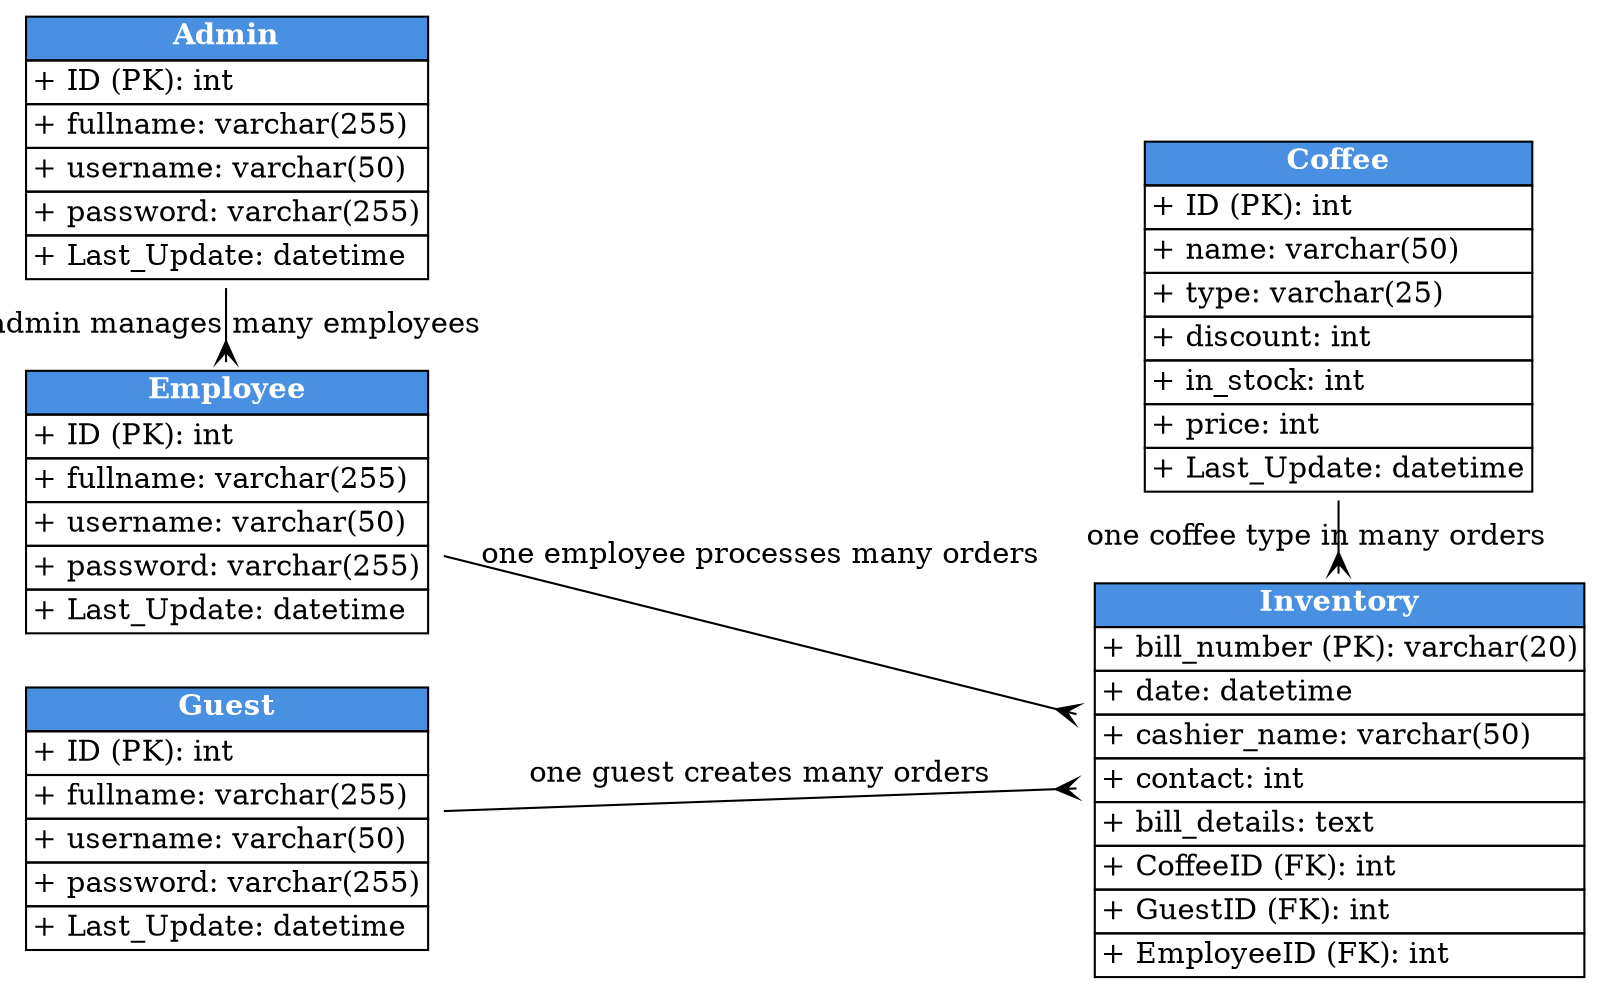 digraph CoffeeShop {
    rankdir=LR;
    node [shape=none];
    
    // Entities
    Admin [label=<
        <TABLE BORDER="0" CELLBORDER="1" CELLSPACING="0">
            <TR><TD BGCOLOR="#4A90E2"><FONT COLOR="white"><B>Admin</B></FONT></TD></TR>
            <TR><TD ALIGN="LEFT">+ ID (PK): int</TD></TR>
            <TR><TD ALIGN="LEFT">+ fullname: varchar(255)</TD></TR>
            <TR><TD ALIGN="LEFT">+ username: varchar(50)</TD></TR>
            <TR><TD ALIGN="LEFT">+ password: varchar(255)</TD></TR>
            <TR><TD ALIGN="LEFT">+ Last_Update: datetime</TD></TR>
        </TABLE>>];
    
    Employee [label=<
        <TABLE BORDER="0" CELLBORDER="1" CELLSPACING="0">
            <TR><TD BGCOLOR="#4A90E2"><FONT COLOR="white"><B>Employee</B></FONT></TD></TR>
            <TR><TD ALIGN="LEFT">+ ID (PK): int</TD></TR>
            <TR><TD ALIGN="LEFT">+ fullname: varchar(255)</TD></TR>
            <TR><TD ALIGN="LEFT">+ username: varchar(50)</TD></TR>
            <TR><TD ALIGN="LEFT">+ password: varchar(255)</TD></TR>
            <TR><TD ALIGN="LEFT">+ Last_Update: datetime</TD></TR>
        </TABLE>>];
    
    Guest [label=<
        <TABLE BORDER="0" CELLBORDER="1" CELLSPACING="0">
            <TR><TD BGCOLOR="#4A90E2"><FONT COLOR="white"><B>Guest</B></FONT></TD></TR>
            <TR><TD ALIGN="LEFT">+ ID (PK): int</TD></TR>
            <TR><TD ALIGN="LEFT">+ fullname: varchar(255)</TD></TR>
            <TR><TD ALIGN="LEFT">+ username: varchar(50)</TD></TR>
            <TR><TD ALIGN="LEFT">+ password: varchar(255)</TD></TR>
            <TR><TD ALIGN="LEFT">+ Last_Update: datetime</TD></TR>
        </TABLE>>];
    
    Coffee [label=<
        <TABLE BORDER="0" CELLBORDER="1" CELLSPACING="0">
            <TR><TD BGCOLOR="#4A90E2"><FONT COLOR="white"><B>Coffee</B></FONT></TD></TR>
            <TR><TD ALIGN="LEFT">+ ID (PK): int</TD></TR>
            <TR><TD ALIGN="LEFT">+ name: varchar(50)</TD></TR>
            <TR><TD ALIGN="LEFT">+ type: varchar(25)</TD></TR>
            <TR><TD ALIGN="LEFT">+ discount: int</TD></TR>
            <TR><TD ALIGN="LEFT">+ in_stock: int</TD></TR>
            <TR><TD ALIGN="LEFT">+ price: int</TD></TR>
            <TR><TD ALIGN="LEFT">+ Last_Update: datetime</TD></TR>
        </TABLE>>];
    
    Inventory [label=<
        <TABLE BORDER="0" CELLBORDER="1" CELLSPACING="0">
            <TR><TD BGCOLOR="#4A90E2"><FONT COLOR="white"><B>Inventory</B></FONT></TD></TR>
            <TR><TD ALIGN="LEFT">+ bill_number (PK): varchar(20)</TD></TR>
            <TR><TD ALIGN="LEFT">+ date: datetime</TD></TR>
            <TR><TD ALIGN="LEFT">+ cashier_name: varchar(50)</TD></TR>
            <TR><TD ALIGN="LEFT">+ contact: int</TD></TR>
            <TR><TD ALIGN="LEFT">+ bill_details: text</TD></TR>
            <TR><TD ALIGN="LEFT">+ CoffeeID (FK): int</TD></TR>
            <TR><TD ALIGN="LEFT">+ GuestID (FK): int</TD></TR>
            <TR><TD ALIGN="LEFT">+ EmployeeID (FK): int</TD></TR>
        </TABLE>>];
    
    // Relationships with clear "one to many" labels
    edge [arrowhead=crow];
    Admin -> Employee [label="one admin manages many employees"];
    Guest -> Inventory [label="one guest creates many orders"];
    Coffee -> Inventory [label="one coffee type in many orders"];
    Employee -> Inventory [label="one employee processes many orders"];
    
    // Layout
    {rank=same; Admin Employee Guest}
    {rank=same; Coffee Inventory}
}
